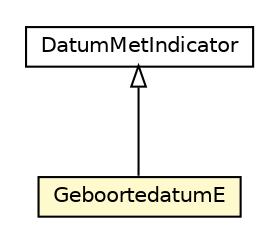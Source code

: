 #!/usr/local/bin/dot
#
# Class diagram 
# Generated by UMLGraph version R5_6-24-gf6e263 (http://www.umlgraph.org/)
#

digraph G {
	edge [fontname="Helvetica",fontsize=10,labelfontname="Helvetica",labelfontsize=10];
	node [fontname="Helvetica",fontsize=10,shape=plaintext];
	nodesep=0.25;
	ranksep=0.5;
	// nl.egem.stuf.sector.bg._0204.GeboortedatumE
	c58293 [label=<<table title="nl.egem.stuf.sector.bg._0204.GeboortedatumE" border="0" cellborder="1" cellspacing="0" cellpadding="2" port="p" bgcolor="lemonChiffon" href="./GeboortedatumE.html">
		<tr><td><table border="0" cellspacing="0" cellpadding="1">
<tr><td align="center" balign="center"> GeboortedatumE </td></tr>
		</table></td></tr>
		</table>>, URL="./GeboortedatumE.html", fontname="Helvetica", fontcolor="black", fontsize=10.0];
	// nl.egem.stuf.stuf0204.DatumMetIndicator
	c58695 [label=<<table title="nl.egem.stuf.stuf0204.DatumMetIndicator" border="0" cellborder="1" cellspacing="0" cellpadding="2" port="p" href="../../../stuf0204/DatumMetIndicator.html">
		<tr><td><table border="0" cellspacing="0" cellpadding="1">
<tr><td align="center" balign="center"> DatumMetIndicator </td></tr>
		</table></td></tr>
		</table>>, URL="../../../stuf0204/DatumMetIndicator.html", fontname="Helvetica", fontcolor="black", fontsize=10.0];
	//nl.egem.stuf.sector.bg._0204.GeboortedatumE extends nl.egem.stuf.stuf0204.DatumMetIndicator
	c58695:p -> c58293:p [dir=back,arrowtail=empty];
}

